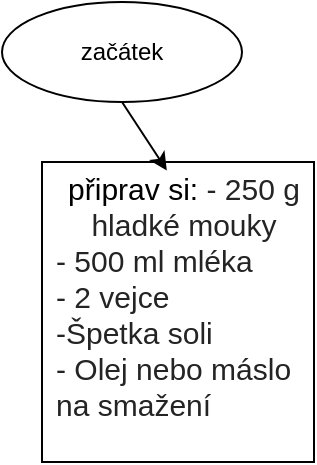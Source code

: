 <mxfile version="26.2.14">
  <diagram name="Stránka-1" id="k4lvN3uInNxLrgnKaVkX">
    <mxGraphModel dx="1042" dy="562" grid="1" gridSize="10" guides="1" tooltips="1" connect="1" arrows="1" fold="1" page="1" pageScale="1" pageWidth="827" pageHeight="1169" math="0" shadow="0">
      <root>
        <mxCell id="0" />
        <mxCell id="1" parent="0" />
        <mxCell id="n_Ihtd5cOjVZIA6dasW7-1" value="" style="ellipse;whiteSpace=wrap;html=1;" vertex="1" parent="1">
          <mxGeometry x="354" y="20" width="120" height="50" as="geometry" />
        </mxCell>
        <mxCell id="n_Ihtd5cOjVZIA6dasW7-2" value="začátek" style="text;html=1;align=center;verticalAlign=middle;whiteSpace=wrap;rounded=0;" vertex="1" parent="1">
          <mxGeometry x="384" y="30" width="60" height="30" as="geometry" />
        </mxCell>
        <mxCell id="n_Ihtd5cOjVZIA6dasW7-3" value="" style="rounded=0;whiteSpace=wrap;html=1;" vertex="1" parent="1">
          <mxGeometry x="374" y="100" width="136" height="150" as="geometry" />
        </mxCell>
        <mxCell id="n_Ihtd5cOjVZIA6dasW7-4" value="&lt;font style=&quot;font-size: 15px;&quot; face=&quot;Helvetica&quot;&gt;připrav si:&amp;nbsp;&lt;span style=&quot;background-color: rgb(255, 255, 255); color: rgb(37, 36, 36); text-align: left;&quot;&gt;- 250 g hladké mouky&lt;/span&gt;&lt;/font&gt;&lt;p style=&quot;box-sizing: border-box; margin: 0px; color: rgb(37, 36, 36); text-align: left; background-color: rgb(255, 255, 255); border-radius: 0px !important;&quot;&gt;&lt;font style=&quot;font-size: 15px;&quot; face=&quot;Helvetica&quot;&gt;- 500 ml mléka&lt;br style=&quot;box-sizing: border-box; border-radius: 0px !important;&quot;&gt;- 2 vejce&lt;br style=&quot;box-sizing: border-box; border-radius: 0px !important;&quot;&gt;-Špetka soli&lt;br style=&quot;box-sizing: border-box; border-radius: 0px !important;&quot;&gt;- Olej nebo máslo na smažení&amp;nbsp;&amp;nbsp;&lt;/font&gt;&lt;/p&gt;&lt;div&gt;&lt;br&gt;&lt;/div&gt;" style="text;html=1;align=center;verticalAlign=middle;whiteSpace=wrap;rounded=0;" vertex="1" parent="1">
          <mxGeometry x="380" y="100" width="130" height="150" as="geometry" />
        </mxCell>
        <mxCell id="n_Ihtd5cOjVZIA6dasW7-5" value="" style="endArrow=classic;html=1;rounded=0;exitX=0.5;exitY=1;exitDx=0;exitDy=0;entryX=0.434;entryY=0.028;entryDx=0;entryDy=0;entryPerimeter=0;" edge="1" parent="1" source="n_Ihtd5cOjVZIA6dasW7-1" target="n_Ihtd5cOjVZIA6dasW7-4">
          <mxGeometry width="50" height="50" relative="1" as="geometry">
            <mxPoint x="390" y="310" as="sourcePoint" />
            <mxPoint x="440" y="260" as="targetPoint" />
          </mxGeometry>
        </mxCell>
      </root>
    </mxGraphModel>
  </diagram>
</mxfile>

